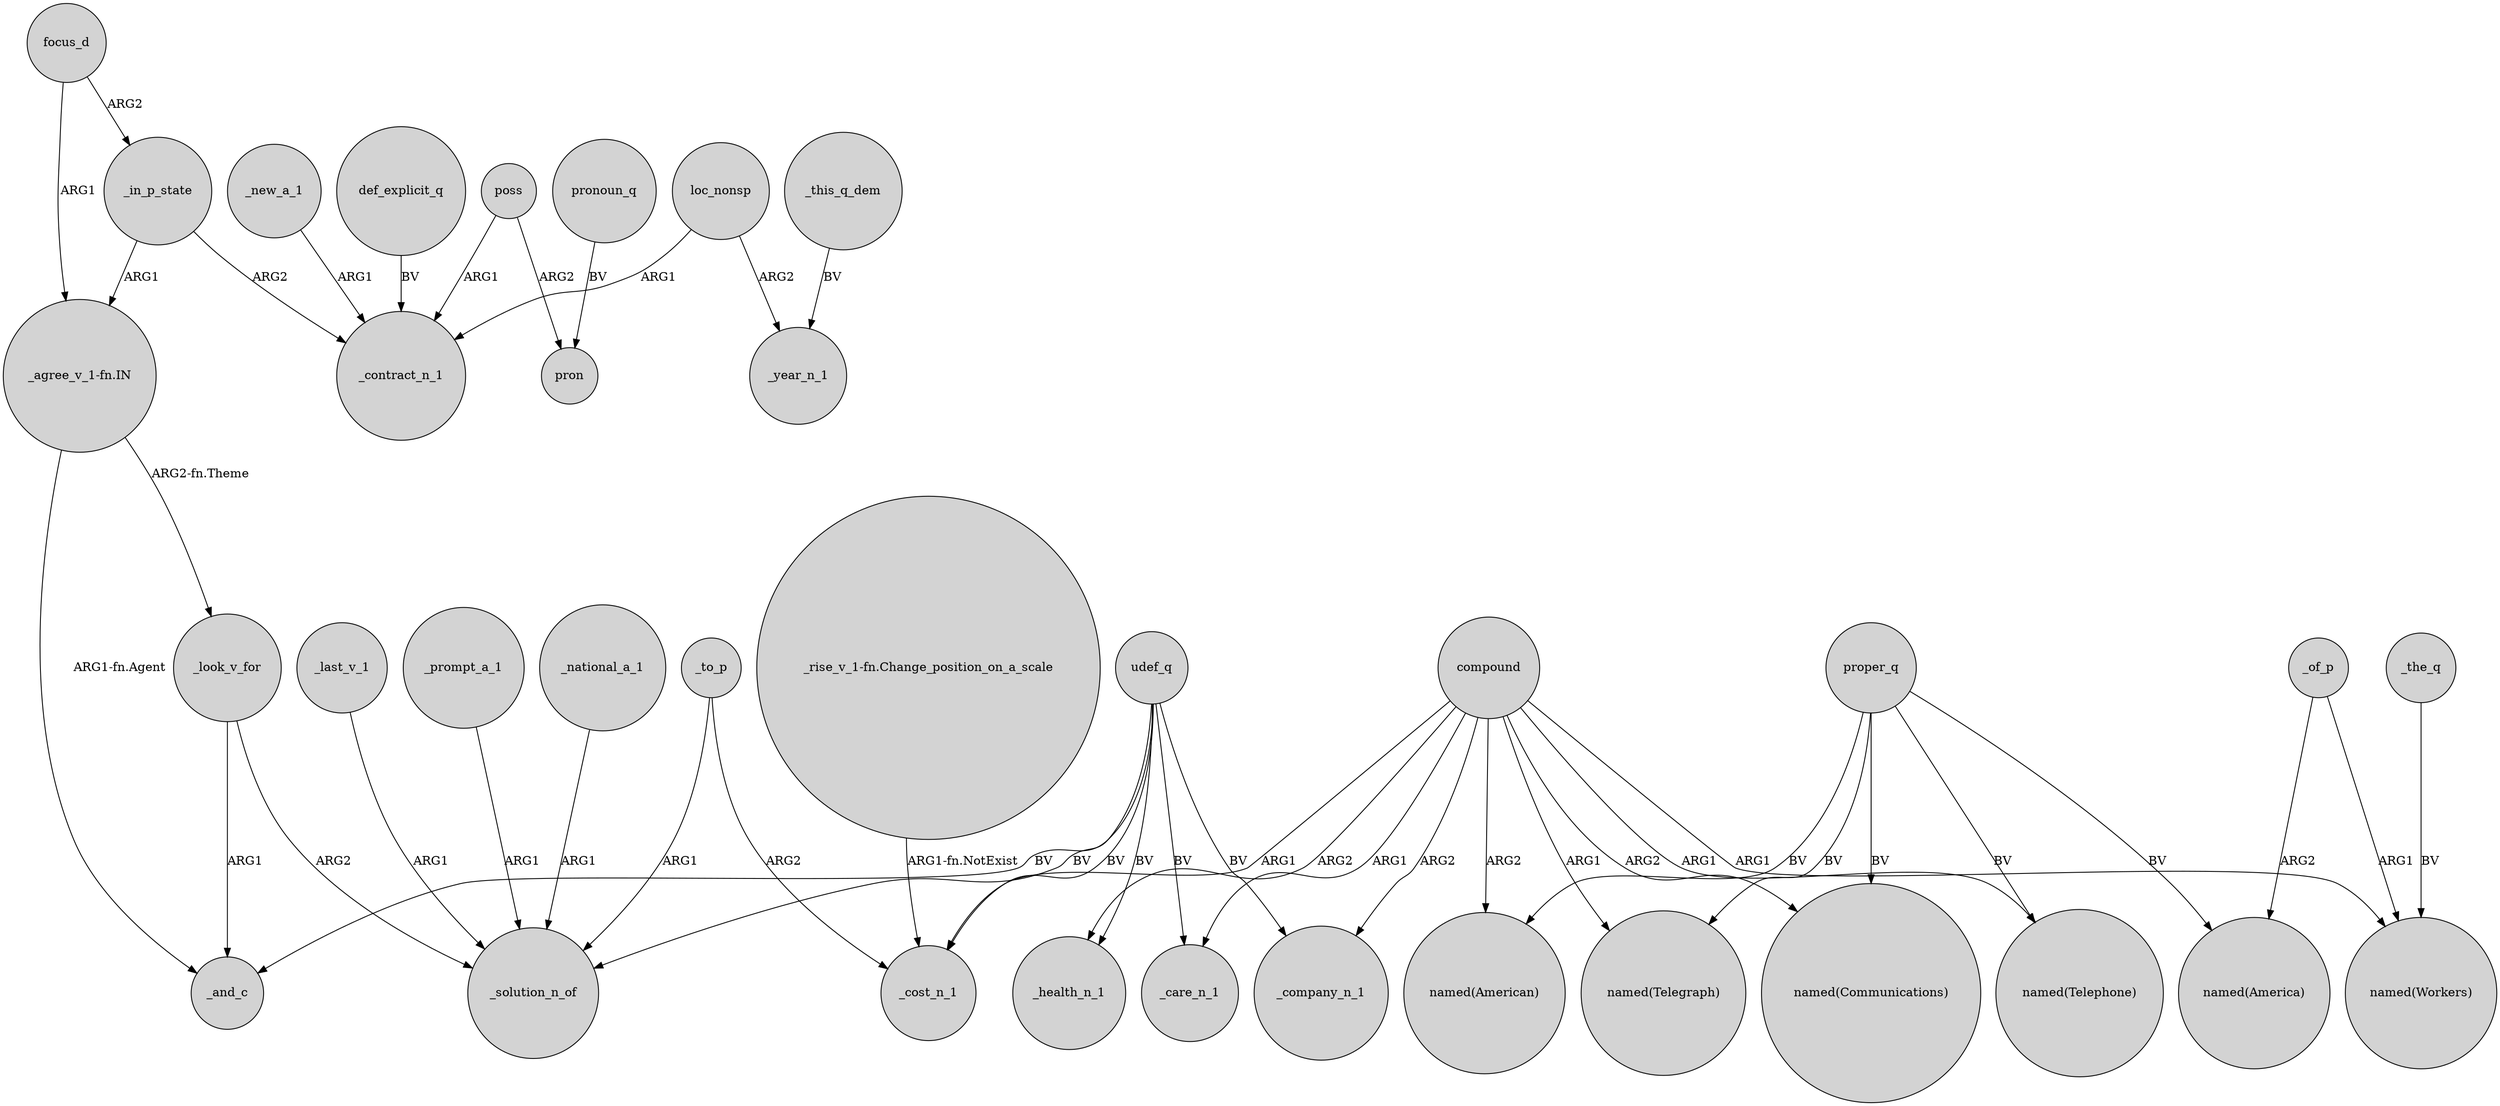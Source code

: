 digraph {
	node [shape=circle style=filled]
	_look_v_for -> _solution_n_of [label=ARG2]
	_last_v_1 -> _solution_n_of [label=ARG1]
	poss -> _contract_n_1 [label=ARG1]
	poss -> pron [label=ARG2]
	def_explicit_q -> _contract_n_1 [label=BV]
	proper_q -> "named(American)" [label=BV]
	_look_v_for -> _and_c [label=ARG1]
	compound -> _company_n_1 [label=ARG2]
	udef_q -> _care_n_1 [label=BV]
	focus_d -> _in_p_state [label=ARG2]
	proper_q -> "named(Communications)" [label=BV]
	_in_p_state -> "_agree_v_1-fn.IN" [label=ARG1]
	compound -> "named(Telephone)" [label=ARG1]
	_to_p -> _solution_n_of [label=ARG1]
	"_agree_v_1-fn.IN" -> _look_v_for [label="ARG2-fn.Theme"]
	_of_p -> "named(America)" [label=ARG2]
	proper_q -> "named(Telegraph)" [label=BV]
	_in_p_state -> _contract_n_1 [label=ARG2]
	"_agree_v_1-fn.IN" -> _and_c [label="ARG1-fn.Agent"]
	udef_q -> _cost_n_1 [label=BV]
	loc_nonsp -> _contract_n_1 [label=ARG1]
	compound -> "named(American)" [label=ARG2]
	compound -> "named(Telegraph)" [label=ARG1]
	udef_q -> _solution_n_of [label=BV]
	compound -> "named(Communications)" [label=ARG2]
	pronoun_q -> pron [label=BV]
	compound -> _health_n_1 [label=ARG2]
	compound -> "named(Workers)" [label=ARG1]
	proper_q -> "named(Telephone)" [label=BV]
	_prompt_a_1 -> _solution_n_of [label=ARG1]
	_national_a_1 -> _solution_n_of [label=ARG1]
	udef_q -> _health_n_1 [label=BV]
	loc_nonsp -> _year_n_1 [label=ARG2]
	"_rise_v_1-fn.Change_position_on_a_scale" -> _cost_n_1 [label="ARG1-fn.NotExist"]
	compound -> _cost_n_1 [label=ARG1]
	_of_p -> "named(Workers)" [label=ARG1]
	compound -> _care_n_1 [label=ARG1]
	proper_q -> "named(America)" [label=BV]
	focus_d -> "_agree_v_1-fn.IN" [label=ARG1]
	_new_a_1 -> _contract_n_1 [label=ARG1]
	udef_q -> _and_c [label=BV]
	udef_q -> _company_n_1 [label=BV]
	_to_p -> _cost_n_1 [label=ARG2]
	_the_q -> "named(Workers)" [label=BV]
	_this_q_dem -> _year_n_1 [label=BV]
}
